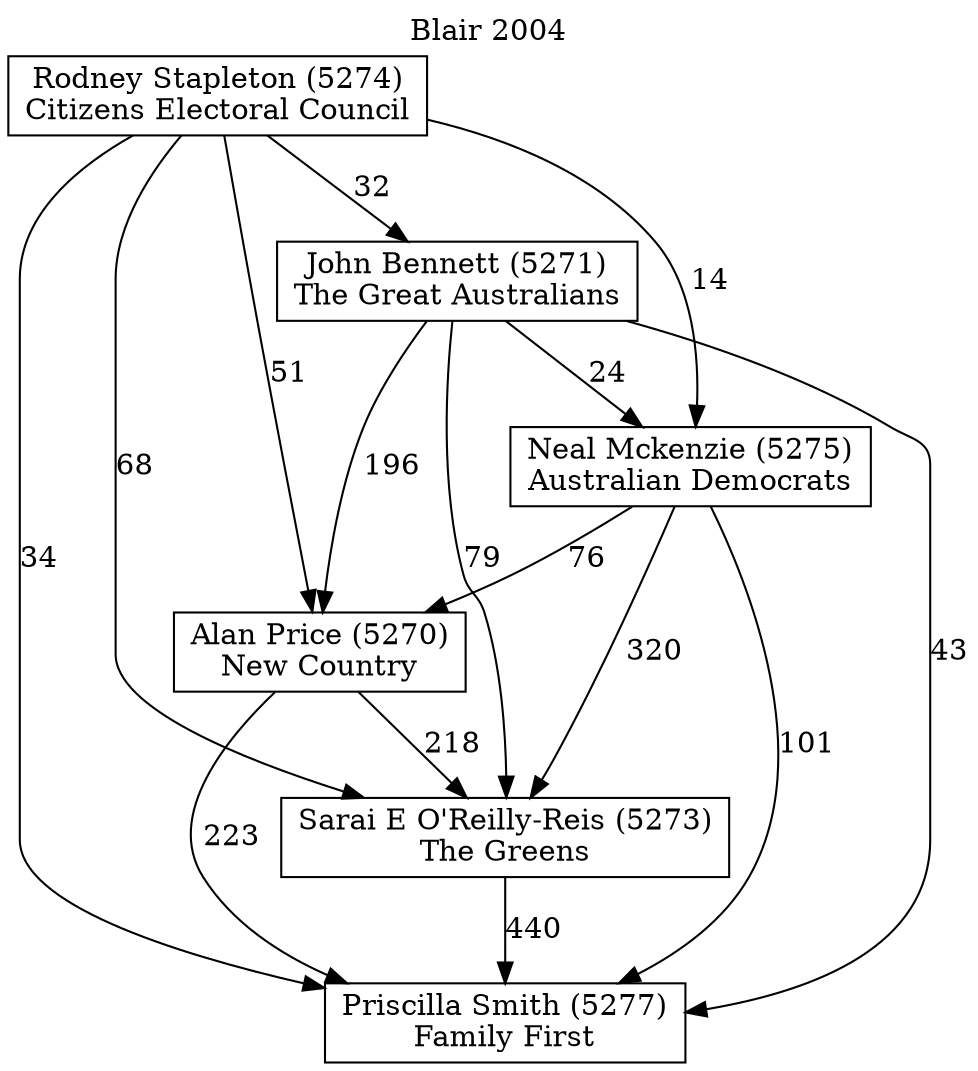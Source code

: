 // House preference flow
digraph "Priscilla Smith (5277)_Blair_2004" {
	graph [label="Blair 2004" labelloc=t mclimit=2]
	node [shape=box]
	"Priscilla Smith (5277)" [label="Priscilla Smith (5277)
Family First"]
	"Sarai E O'Reilly-Reis (5273)" [label="Sarai E O'Reilly-Reis (5273)
The Greens"]
	"Alan Price (5270)" [label="Alan Price (5270)
New Country"]
	"Neal Mckenzie (5275)" [label="Neal Mckenzie (5275)
Australian Democrats"]
	"John Bennett (5271)" [label="John Bennett (5271)
The Great Australians"]
	"Rodney Stapleton (5274)" [label="Rodney Stapleton (5274)
Citizens Electoral Council"]
	"Sarai E O'Reilly-Reis (5273)" -> "Priscilla Smith (5277)" [label=440]
	"Alan Price (5270)" -> "Sarai E O'Reilly-Reis (5273)" [label=218]
	"Neal Mckenzie (5275)" -> "Alan Price (5270)" [label=76]
	"John Bennett (5271)" -> "Neal Mckenzie (5275)" [label=24]
	"Rodney Stapleton (5274)" -> "John Bennett (5271)" [label=32]
	"Alan Price (5270)" -> "Priscilla Smith (5277)" [label=223]
	"Neal Mckenzie (5275)" -> "Priscilla Smith (5277)" [label=101]
	"John Bennett (5271)" -> "Priscilla Smith (5277)" [label=43]
	"Rodney Stapleton (5274)" -> "Priscilla Smith (5277)" [label=34]
	"Rodney Stapleton (5274)" -> "Neal Mckenzie (5275)" [label=14]
	"John Bennett (5271)" -> "Alan Price (5270)" [label=196]
	"Rodney Stapleton (5274)" -> "Alan Price (5270)" [label=51]
	"Neal Mckenzie (5275)" -> "Sarai E O'Reilly-Reis (5273)" [label=320]
	"John Bennett (5271)" -> "Sarai E O'Reilly-Reis (5273)" [label=79]
	"Rodney Stapleton (5274)" -> "Sarai E O'Reilly-Reis (5273)" [label=68]
}
